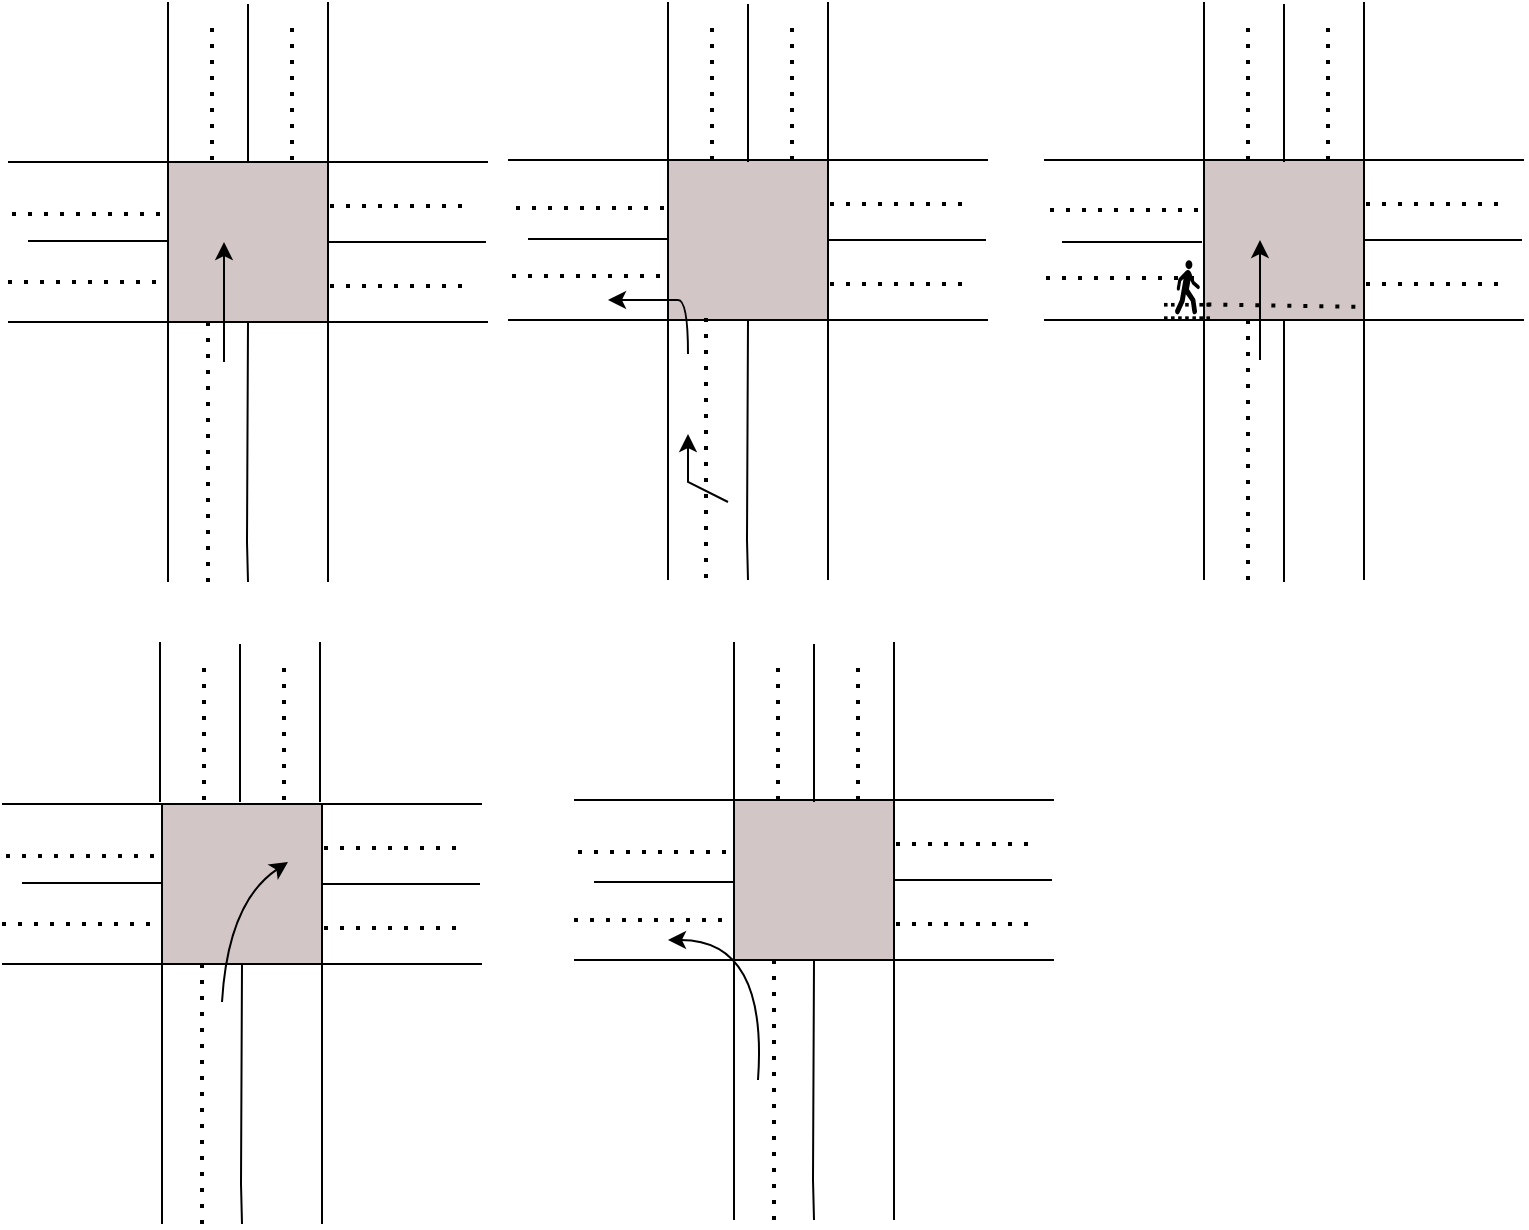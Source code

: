 <mxfile version="21.6.5" type="github">
  <diagram name="Page-1" id="eHVsndWZNQYHEwz9tB8o">
    <mxGraphModel dx="838" dy="483" grid="1" gridSize="10" guides="1" tooltips="1" connect="1" arrows="1" fold="1" page="0" pageScale="1" pageWidth="1169" pageHeight="827" math="0" shadow="0">
      <root>
        <mxCell id="0" />
        <mxCell id="1" parent="0" />
        <mxCell id="koRiwNtVhz7t4iRK5Pyj-2" value="" style="group" vertex="1" connectable="0" parent="1">
          <mxGeometry x="97" width="761" height="611" as="geometry" />
        </mxCell>
        <mxCell id="FgRab_RMm033HroBVEti-128" value="" style="group" parent="koRiwNtVhz7t4iRK5Pyj-2" vertex="1" connectable="0">
          <mxGeometry x="521" y="79" width="240" height="211" as="geometry" />
        </mxCell>
        <mxCell id="FgRab_RMm033HroBVEti-36" value="" style="endArrow=none;html=1;rounded=0;" parent="FgRab_RMm033HroBVEti-128" edge="1">
          <mxGeometry width="50" height="50" relative="1" as="geometry">
            <mxPoint y="80" as="sourcePoint" />
            <mxPoint x="80" y="80" as="targetPoint" />
          </mxGeometry>
        </mxCell>
        <mxCell id="FgRab_RMm033HroBVEti-40" value="" style="endArrow=none;html=1;rounded=0;" parent="FgRab_RMm033HroBVEti-128" edge="1">
          <mxGeometry width="50" height="50" relative="1" as="geometry">
            <mxPoint as="sourcePoint" />
            <mxPoint x="80" as="targetPoint" />
          </mxGeometry>
        </mxCell>
        <mxCell id="FgRab_RMm033HroBVEti-82" value="" style="endArrow=none;dashed=1;html=1;dashPattern=1 3;strokeWidth=2;rounded=0;entryX=0;entryY=0.75;entryDx=0;entryDy=0;" parent="FgRab_RMm033HroBVEti-128" edge="1">
          <mxGeometry width="50" height="50" relative="1" as="geometry">
            <mxPoint x="1" y="59" as="sourcePoint" />
            <mxPoint x="81" y="59" as="targetPoint" />
            <Array as="points">
              <mxPoint x="41" y="59" />
            </Array>
          </mxGeometry>
        </mxCell>
        <mxCell id="FgRab_RMm033HroBVEti-216" value="" style="group" parent="FgRab_RMm033HroBVEti-128" vertex="1" connectable="0">
          <mxGeometry x="43" width="197" height="211" as="geometry" />
        </mxCell>
        <mxCell id="FgRab_RMm033HroBVEti-31" value="" style="whiteSpace=wrap;html=1;aspect=fixed;fillColor=#d2c6c6;strokeColor=#000000;" parent="FgRab_RMm033HroBVEti-216" vertex="1">
          <mxGeometry x="37" width="80" height="80" as="geometry" />
        </mxCell>
        <mxCell id="FgRab_RMm033HroBVEti-32" value="" style="endArrow=none;html=1;rounded=0;entryX=0;entryY=1;entryDx=0;entryDy=0;" parent="FgRab_RMm033HroBVEti-216" target="FgRab_RMm033HroBVEti-31" edge="1">
          <mxGeometry width="50" height="50" relative="1" as="geometry">
            <mxPoint x="37" y="210" as="sourcePoint" />
            <mxPoint x="357" y="160" as="targetPoint" />
          </mxGeometry>
        </mxCell>
        <mxCell id="FgRab_RMm033HroBVEti-34" value="" style="endArrow=none;html=1;rounded=0;entryX=1;entryY=1;entryDx=0;entryDy=0;" parent="FgRab_RMm033HroBVEti-216" target="FgRab_RMm033HroBVEti-31" edge="1">
          <mxGeometry width="50" height="50" relative="1" as="geometry">
            <mxPoint x="117" y="210" as="sourcePoint" />
            <mxPoint x="117" y="81" as="targetPoint" />
            <Array as="points">
              <mxPoint x="117" y="191" />
            </Array>
          </mxGeometry>
        </mxCell>
        <mxCell id="FgRab_RMm033HroBVEti-35" value="" style="endArrow=none;html=1;rounded=0;entryX=0.5;entryY=1;entryDx=0;entryDy=0;" parent="FgRab_RMm033HroBVEti-216" target="FgRab_RMm033HroBVEti-31" edge="1">
          <mxGeometry width="50" height="50" relative="1" as="geometry">
            <mxPoint x="77" y="211" as="sourcePoint" />
            <mxPoint x="77" y="90" as="targetPoint" />
            <Array as="points" />
          </mxGeometry>
        </mxCell>
        <mxCell id="FgRab_RMm033HroBVEti-38" value="" style="shape=image;html=1;verticalAlign=top;verticalLabelPosition=bottom;labelBackgroundColor=#ffffff;imageAspect=0;aspect=fixed;image=https://cdn4.iconfinder.com/data/icons/transportation-190/1000/transport_automobile_auto_sedan_car_transportation_vehicle-128.png;rotation=90;" parent="FgRab_RMm033HroBVEti-216" vertex="1">
          <mxGeometry x="29" y="85" width="40" height="40" as="geometry" />
        </mxCell>
        <mxCell id="FgRab_RMm033HroBVEti-39" value="" style="endArrow=none;html=1;rounded=0;exitX=1;exitY=0;exitDx=0;exitDy=0;" parent="FgRab_RMm033HroBVEti-216" source="FgRab_RMm033HroBVEti-31" edge="1">
          <mxGeometry width="50" height="50" relative="1" as="geometry">
            <mxPoint x="157" y="10" as="sourcePoint" />
            <mxPoint x="197" as="targetPoint" />
          </mxGeometry>
        </mxCell>
        <mxCell id="FgRab_RMm033HroBVEti-41" value="" style="endArrow=none;html=1;rounded=0;exitX=1;exitY=1;exitDx=0;exitDy=0;" parent="FgRab_RMm033HroBVEti-216" source="FgRab_RMm033HroBVEti-31" edge="1">
          <mxGeometry width="50" height="50" relative="1" as="geometry">
            <mxPoint x="357" y="240" as="sourcePoint" />
            <mxPoint x="197" y="80" as="targetPoint" />
          </mxGeometry>
        </mxCell>
        <mxCell id="FgRab_RMm033HroBVEti-43" value="" style="endArrow=classic;html=1;rounded=0;entryX=0.35;entryY=0.5;entryDx=0;entryDy=0;entryPerimeter=0;" parent="FgRab_RMm033HroBVEti-216" target="FgRab_RMm033HroBVEti-31" edge="1">
          <mxGeometry width="50" height="50" relative="1" as="geometry">
            <mxPoint x="65" y="100" as="sourcePoint" />
            <mxPoint x="67.593" y="61" as="targetPoint" />
            <Array as="points">
              <mxPoint x="65" y="75" />
            </Array>
          </mxGeometry>
        </mxCell>
        <mxCell id="FgRab_RMm033HroBVEti-46" value="" style="endArrow=none;dashed=1;html=1;dashPattern=1 3;strokeWidth=2;rounded=0;exitX=0.021;exitY=0.903;exitDx=0;exitDy=0;exitPerimeter=0;entryX=0.992;entryY=0.918;entryDx=0;entryDy=0;entryPerimeter=0;" parent="FgRab_RMm033HroBVEti-216" source="FgRab_RMm033HroBVEti-31" target="FgRab_RMm033HroBVEti-31" edge="1">
          <mxGeometry width="50" height="50" relative="1" as="geometry">
            <mxPoint x="79" y="230" as="sourcePoint" />
            <mxPoint x="129" y="180" as="targetPoint" />
          </mxGeometry>
        </mxCell>
        <mxCell id="FgRab_RMm033HroBVEti-47" value="" style="shape=mxgraph.signs.safety.pedestrian_crossing;html=1;pointerEvents=1;fillColor=#000000;strokeColor=none;verticalLabelPosition=bottom;verticalAlign=top;align=center;" parent="FgRab_RMm033HroBVEti-216" vertex="1">
          <mxGeometry x="17" y="50" width="23" height="30" as="geometry" />
        </mxCell>
        <mxCell id="FgRab_RMm033HroBVEti-73" value="" style="endArrow=none;dashed=1;html=1;dashPattern=1 3;strokeWidth=2;rounded=0;entryX=0.25;entryY=1;entryDx=0;entryDy=0;exitX=1;exitY=0.75;exitDx=0;exitDy=0;" parent="FgRab_RMm033HroBVEti-216" edge="1">
          <mxGeometry width="50" height="50" relative="1" as="geometry">
            <mxPoint x="59" y="210" as="sourcePoint" />
            <mxPoint x="59" y="80" as="targetPoint" />
          </mxGeometry>
        </mxCell>
        <mxCell id="FgRab_RMm033HroBVEti-83" value="" style="endArrow=none;dashed=1;html=1;dashPattern=1 3;strokeWidth=2;rounded=0;entryX=0;entryY=0.75;entryDx=0;entryDy=0;" parent="FgRab_RMm033HroBVEti-216" edge="1">
          <mxGeometry width="50" height="50" relative="1" as="geometry">
            <mxPoint x="-40" y="25" as="sourcePoint" />
            <mxPoint x="40" y="25" as="targetPoint" />
            <Array as="points">
              <mxPoint y="25" />
            </Array>
          </mxGeometry>
        </mxCell>
        <mxCell id="FgRab_RMm033HroBVEti-160" value="" style="group;rotation=90;" parent="FgRab_RMm033HroBVEti-216" vertex="1" connectable="0">
          <mxGeometry x="117" width="80" height="80" as="geometry" />
        </mxCell>
        <mxCell id="FgRab_RMm033HroBVEti-161" value="" style="endArrow=none;html=1;rounded=0;" parent="FgRab_RMm033HroBVEti-160" edge="1">
          <mxGeometry width="50" height="50" relative="1" as="geometry">
            <mxPoint x="80" as="sourcePoint" />
            <mxPoint as="targetPoint" />
          </mxGeometry>
        </mxCell>
        <mxCell id="FgRab_RMm033HroBVEti-162" value="" style="endArrow=none;html=1;rounded=0;" parent="FgRab_RMm033HroBVEti-160" edge="1">
          <mxGeometry width="50" height="50" relative="1" as="geometry">
            <mxPoint x="79" y="40" as="sourcePoint" />
            <mxPoint y="40" as="targetPoint" />
          </mxGeometry>
        </mxCell>
        <mxCell id="FgRab_RMm033HroBVEti-163" value="" style="endArrow=none;html=1;rounded=0;" parent="FgRab_RMm033HroBVEti-160" edge="1">
          <mxGeometry width="50" height="50" relative="1" as="geometry">
            <mxPoint x="80" y="80" as="sourcePoint" />
            <mxPoint y="80" as="targetPoint" />
          </mxGeometry>
        </mxCell>
        <mxCell id="FgRab_RMm033HroBVEti-164" value="" style="endArrow=none;dashed=1;html=1;dashPattern=1 3;strokeWidth=2;rounded=0;exitX=1;exitY=0.75;exitDx=0;exitDy=0;" parent="FgRab_RMm033HroBVEti-160" edge="1">
          <mxGeometry width="50" height="50" relative="1" as="geometry">
            <mxPoint x="1" y="22" as="sourcePoint" />
            <mxPoint x="70" y="22" as="targetPoint" />
          </mxGeometry>
        </mxCell>
        <mxCell id="FgRab_RMm033HroBVEti-165" value="" style="endArrow=none;dashed=1;html=1;dashPattern=1 3;strokeWidth=2;rounded=0;exitX=1;exitY=0.75;exitDx=0;exitDy=0;" parent="FgRab_RMm033HroBVEti-160" edge="1">
          <mxGeometry width="50" height="50" relative="1" as="geometry">
            <mxPoint x="1" y="62" as="sourcePoint" />
            <mxPoint x="70" y="62" as="targetPoint" />
          </mxGeometry>
        </mxCell>
        <mxCell id="FgRab_RMm033HroBVEti-129" value="" style="group" parent="koRiwNtVhz7t4iRK5Pyj-2" vertex="1" connectable="0">
          <mxGeometry x="253" y="79" width="240" height="210" as="geometry" />
        </mxCell>
        <mxCell id="FgRab_RMm033HroBVEti-28" value="" style="group" parent="FgRab_RMm033HroBVEti-129" vertex="1" connectable="0">
          <mxGeometry width="240" height="210" as="geometry" />
        </mxCell>
        <mxCell id="FgRab_RMm033HroBVEti-1" value="" style="whiteSpace=wrap;html=1;aspect=fixed;fillColor=#d2c6c6;strokeColor=#000000;" parent="FgRab_RMm033HroBVEti-28" vertex="1">
          <mxGeometry x="80" width="80" height="80" as="geometry" />
        </mxCell>
        <mxCell id="FgRab_RMm033HroBVEti-2" value="" style="endArrow=none;html=1;rounded=0;entryX=0;entryY=1;entryDx=0;entryDy=0;" parent="FgRab_RMm033HroBVEti-28" target="FgRab_RMm033HroBVEti-1" edge="1">
          <mxGeometry width="50" height="50" relative="1" as="geometry">
            <mxPoint x="80" y="210" as="sourcePoint" />
            <mxPoint x="400" y="160" as="targetPoint" />
          </mxGeometry>
        </mxCell>
        <mxCell id="FgRab_RMm033HroBVEti-7" value="" style="endArrow=none;html=1;rounded=0;entryX=1;entryY=1;entryDx=0;entryDy=0;" parent="FgRab_RMm033HroBVEti-28" target="FgRab_RMm033HroBVEti-1" edge="1">
          <mxGeometry width="50" height="50" relative="1" as="geometry">
            <mxPoint x="160" y="210" as="sourcePoint" />
            <mxPoint x="160" y="81" as="targetPoint" />
            <Array as="points">
              <mxPoint x="160" y="191" />
            </Array>
          </mxGeometry>
        </mxCell>
        <mxCell id="FgRab_RMm033HroBVEti-8" value="" style="endArrow=none;html=1;rounded=0;entryX=0.5;entryY=1;entryDx=0;entryDy=0;exitX=1;exitY=0.25;exitDx=0;exitDy=0;" parent="FgRab_RMm033HroBVEti-28" source="FgRab_RMm033HroBVEti-18" target="FgRab_RMm033HroBVEti-1" edge="1">
          <mxGeometry width="50" height="50" relative="1" as="geometry">
            <mxPoint x="120" y="320" as="sourcePoint" />
            <mxPoint x="120" y="90" as="targetPoint" />
            <Array as="points">
              <mxPoint x="119.5" y="190" />
            </Array>
          </mxGeometry>
        </mxCell>
        <mxCell id="FgRab_RMm033HroBVEti-14" value="" style="endArrow=none;html=1;rounded=0;" parent="FgRab_RMm033HroBVEti-28" edge="1">
          <mxGeometry width="50" height="50" relative="1" as="geometry">
            <mxPoint y="80" as="sourcePoint" />
            <mxPoint x="80" y="80" as="targetPoint" />
          </mxGeometry>
        </mxCell>
        <mxCell id="FgRab_RMm033HroBVEti-15" value="" style="shape=image;html=1;verticalAlign=top;verticalLabelPosition=bottom;labelBackgroundColor=#ffffff;imageAspect=0;aspect=fixed;image=https://cdn4.iconfinder.com/data/icons/transportation-190/1000/transport_automobile_auto_sedan_car_transportation_vehicle-128.png;rotation=90;" parent="FgRab_RMm033HroBVEti-28" vertex="1">
          <mxGeometry x="70" y="97" width="40" height="40" as="geometry" />
        </mxCell>
        <mxCell id="FgRab_RMm033HroBVEti-18" value="" style="shape=image;html=1;verticalAlign=top;verticalLabelPosition=bottom;labelBackgroundColor=#ffffff;imageAspect=0;aspect=fixed;image=https://cdn4.iconfinder.com/data/icons/transportation-190/1000/transport_automobile_auto_sedan_car_transportation_vehicle-128.png;rotation=90;" parent="FgRab_RMm033HroBVEti-28" vertex="1">
          <mxGeometry x="90" y="170" width="40" height="40" as="geometry" />
        </mxCell>
        <mxCell id="FgRab_RMm033HroBVEti-20" value="" style="endArrow=none;html=1;rounded=0;exitX=1;exitY=0;exitDx=0;exitDy=0;" parent="FgRab_RMm033HroBVEti-28" source="FgRab_RMm033HroBVEti-1" edge="1">
          <mxGeometry width="50" height="50" relative="1" as="geometry">
            <mxPoint x="200" y="10" as="sourcePoint" />
            <mxPoint x="240" as="targetPoint" />
          </mxGeometry>
        </mxCell>
        <mxCell id="FgRab_RMm033HroBVEti-21" value="" style="endArrow=none;html=1;rounded=0;" parent="FgRab_RMm033HroBVEti-28" edge="1">
          <mxGeometry width="50" height="50" relative="1" as="geometry">
            <mxPoint as="sourcePoint" />
            <mxPoint x="80" as="targetPoint" />
          </mxGeometry>
        </mxCell>
        <mxCell id="FgRab_RMm033HroBVEti-22" value="" style="endArrow=none;html=1;rounded=0;exitX=1;exitY=1;exitDx=0;exitDy=0;" parent="FgRab_RMm033HroBVEti-28" source="FgRab_RMm033HroBVEti-1" edge="1">
          <mxGeometry width="50" height="50" relative="1" as="geometry">
            <mxPoint x="400" y="240" as="sourcePoint" />
            <mxPoint x="240" y="80" as="targetPoint" />
          </mxGeometry>
        </mxCell>
        <mxCell id="FgRab_RMm033HroBVEti-23" value="" style="curved=1;endArrow=classic;html=1;rounded=0;exitX=0;exitY=0.5;exitDx=0;exitDy=0;" parent="FgRab_RMm033HroBVEti-28" source="FgRab_RMm033HroBVEti-15" edge="1">
          <mxGeometry width="50" height="50" relative="1" as="geometry">
            <mxPoint x="90" y="94" as="sourcePoint" />
            <mxPoint x="50" y="70" as="targetPoint" />
            <Array as="points">
              <mxPoint x="90" y="70" />
              <mxPoint x="80" y="70" />
              <mxPoint x="70" y="70" />
            </Array>
          </mxGeometry>
        </mxCell>
        <mxCell id="FgRab_RMm033HroBVEti-48" value="" style="shape=image;html=1;verticalAlign=top;verticalLabelPosition=bottom;labelBackgroundColor=#ffffff;imageAspect=0;aspect=fixed;image=https://cdn2.iconfinder.com/data/icons/wanpix-construction-worker-1/64/Artboard_21-128.png" parent="FgRab_RMm033HroBVEti-28" vertex="1">
          <mxGeometry x="101" y="134" width="20" height="20" as="geometry" />
        </mxCell>
        <mxCell id="FgRab_RMm033HroBVEti-72" value="" style="endArrow=none;dashed=1;html=1;dashPattern=1 3;strokeWidth=2;rounded=0;entryX=0.25;entryY=1;entryDx=0;entryDy=0;exitX=1;exitY=0.75;exitDx=0;exitDy=0;" parent="FgRab_RMm033HroBVEti-28" edge="1">
          <mxGeometry width="50" height="50" relative="1" as="geometry">
            <mxPoint x="99" y="209" as="sourcePoint" />
            <mxPoint x="99" y="79" as="targetPoint" />
          </mxGeometry>
        </mxCell>
        <mxCell id="FgRab_RMm033HroBVEti-178" value="" style="group;rotation=90;" parent="FgRab_RMm033HroBVEti-28" vertex="1" connectable="0">
          <mxGeometry x="160" width="80" height="80" as="geometry" />
        </mxCell>
        <mxCell id="FgRab_RMm033HroBVEti-179" value="" style="endArrow=none;html=1;rounded=0;" parent="FgRab_RMm033HroBVEti-178" edge="1">
          <mxGeometry width="50" height="50" relative="1" as="geometry">
            <mxPoint x="80" as="sourcePoint" />
            <mxPoint as="targetPoint" />
          </mxGeometry>
        </mxCell>
        <mxCell id="FgRab_RMm033HroBVEti-180" value="" style="endArrow=none;html=1;rounded=0;" parent="FgRab_RMm033HroBVEti-178" edge="1">
          <mxGeometry width="50" height="50" relative="1" as="geometry">
            <mxPoint x="79" y="40" as="sourcePoint" />
            <mxPoint y="40" as="targetPoint" />
          </mxGeometry>
        </mxCell>
        <mxCell id="FgRab_RMm033HroBVEti-181" value="" style="endArrow=none;html=1;rounded=0;" parent="FgRab_RMm033HroBVEti-178" edge="1">
          <mxGeometry width="50" height="50" relative="1" as="geometry">
            <mxPoint x="80" y="80" as="sourcePoint" />
            <mxPoint y="80" as="targetPoint" />
          </mxGeometry>
        </mxCell>
        <mxCell id="FgRab_RMm033HroBVEti-182" value="" style="endArrow=none;dashed=1;html=1;dashPattern=1 3;strokeWidth=2;rounded=0;exitX=1;exitY=0.75;exitDx=0;exitDy=0;" parent="FgRab_RMm033HroBVEti-178" edge="1">
          <mxGeometry width="50" height="50" relative="1" as="geometry">
            <mxPoint x="1" y="22" as="sourcePoint" />
            <mxPoint x="70" y="22" as="targetPoint" />
          </mxGeometry>
        </mxCell>
        <mxCell id="FgRab_RMm033HroBVEti-183" value="" style="endArrow=none;dashed=1;html=1;dashPattern=1 3;strokeWidth=2;rounded=0;exitX=1;exitY=0.75;exitDx=0;exitDy=0;" parent="FgRab_RMm033HroBVEti-178" edge="1">
          <mxGeometry width="50" height="50" relative="1" as="geometry">
            <mxPoint x="1" y="62" as="sourcePoint" />
            <mxPoint x="70" y="62" as="targetPoint" />
          </mxGeometry>
        </mxCell>
        <mxCell id="koRiwNtVhz7t4iRK5Pyj-4" value="" style="endArrow=none;html=1;rounded=0;" edge="1" parent="FgRab_RMm033HroBVEti-28">
          <mxGeometry width="50" height="50" relative="1" as="geometry">
            <mxPoint x="10" y="39.52" as="sourcePoint" />
            <mxPoint x="80" y="39.52" as="targetPoint" />
          </mxGeometry>
        </mxCell>
        <mxCell id="FgRab_RMm033HroBVEti-67" value="" style="endArrow=classic;html=1;rounded=0;entryX=1;entryY=0.5;entryDx=0;entryDy=0;" parent="FgRab_RMm033HroBVEti-129" target="FgRab_RMm033HroBVEti-15" edge="1">
          <mxGeometry width="50" height="50" relative="1" as="geometry">
            <mxPoint x="110" y="171" as="sourcePoint" />
            <mxPoint x="290" y="51" as="targetPoint" />
            <Array as="points">
              <mxPoint x="90" y="161" />
            </Array>
          </mxGeometry>
        </mxCell>
        <mxCell id="FgRab_RMm033HroBVEti-78" value="" style="endArrow=none;dashed=1;html=1;dashPattern=1 3;strokeWidth=2;rounded=0;entryX=0;entryY=0.75;entryDx=0;entryDy=0;" parent="FgRab_RMm033HroBVEti-129" edge="1">
          <mxGeometry width="50" height="50" relative="1" as="geometry">
            <mxPoint x="2" y="58" as="sourcePoint" />
            <mxPoint x="82" y="58" as="targetPoint" />
            <Array as="points">
              <mxPoint x="42" y="58" />
            </Array>
          </mxGeometry>
        </mxCell>
        <mxCell id="FgRab_RMm033HroBVEti-79" value="" style="endArrow=none;dashed=1;html=1;dashPattern=1 3;strokeWidth=2;rounded=0;entryX=0;entryY=0.75;entryDx=0;entryDy=0;" parent="FgRab_RMm033HroBVEti-129" edge="1">
          <mxGeometry width="50" height="50" relative="1" as="geometry">
            <mxPoint x="4" y="24" as="sourcePoint" />
            <mxPoint x="84" y="24" as="targetPoint" />
            <Array as="points">
              <mxPoint x="44" y="24" />
            </Array>
          </mxGeometry>
        </mxCell>
        <mxCell id="FgRab_RMm033HroBVEti-130" value="" style="group" parent="koRiwNtVhz7t4iRK5Pyj-2" vertex="1" connectable="0">
          <mxGeometry x="3" y="80" width="240" height="210" as="geometry" />
        </mxCell>
        <mxCell id="FgRab_RMm033HroBVEti-53" value="" style="whiteSpace=wrap;html=1;aspect=fixed;strokeColor=#000000;fillColor=#d2c6c6;" parent="FgRab_RMm033HroBVEti-130" vertex="1">
          <mxGeometry x="80" width="80" height="80" as="geometry" />
        </mxCell>
        <mxCell id="FgRab_RMm033HroBVEti-54" value="" style="endArrow=none;html=1;rounded=0;entryX=0;entryY=1;entryDx=0;entryDy=0;" parent="FgRab_RMm033HroBVEti-130" target="FgRab_RMm033HroBVEti-53" edge="1">
          <mxGeometry width="50" height="50" relative="1" as="geometry">
            <mxPoint x="80" y="210" as="sourcePoint" />
            <mxPoint x="400" y="160" as="targetPoint" />
          </mxGeometry>
        </mxCell>
        <mxCell id="FgRab_RMm033HroBVEti-56" value="" style="endArrow=none;html=1;rounded=0;entryX=1;entryY=1;entryDx=0;entryDy=0;" parent="FgRab_RMm033HroBVEti-130" target="FgRab_RMm033HroBVEti-53" edge="1">
          <mxGeometry width="50" height="50" relative="1" as="geometry">
            <mxPoint x="160" y="210" as="sourcePoint" />
            <mxPoint x="160" y="81" as="targetPoint" />
            <Array as="points">
              <mxPoint x="160" y="191" />
            </Array>
          </mxGeometry>
        </mxCell>
        <mxCell id="FgRab_RMm033HroBVEti-57" value="" style="endArrow=none;html=1;rounded=0;entryX=0.5;entryY=1;entryDx=0;entryDy=0;exitX=1;exitY=0.25;exitDx=0;exitDy=0;" parent="FgRab_RMm033HroBVEti-130" source="FgRab_RMm033HroBVEti-60" target="FgRab_RMm033HroBVEti-53" edge="1">
          <mxGeometry width="50" height="50" relative="1" as="geometry">
            <mxPoint x="120" y="320" as="sourcePoint" />
            <mxPoint x="120" y="90" as="targetPoint" />
            <Array as="points">
              <mxPoint x="119.5" y="190" />
            </Array>
          </mxGeometry>
        </mxCell>
        <mxCell id="FgRab_RMm033HroBVEti-58" value="" style="endArrow=none;html=1;rounded=0;" parent="FgRab_RMm033HroBVEti-130" edge="1">
          <mxGeometry width="50" height="50" relative="1" as="geometry">
            <mxPoint y="80" as="sourcePoint" />
            <mxPoint x="80" y="80" as="targetPoint" />
          </mxGeometry>
        </mxCell>
        <mxCell id="FgRab_RMm033HroBVEti-60" value="" style="shape=image;html=1;verticalAlign=top;verticalLabelPosition=bottom;labelBackgroundColor=#ffffff;imageAspect=0;aspect=fixed;image=https://cdn4.iconfinder.com/data/icons/transportation-190/1000/transport_automobile_auto_sedan_car_transportation_vehicle-128.png;rotation=90;" parent="FgRab_RMm033HroBVEti-130" vertex="1">
          <mxGeometry x="90" y="170" width="40" height="40" as="geometry" />
        </mxCell>
        <mxCell id="FgRab_RMm033HroBVEti-61" value="" style="endArrow=none;html=1;rounded=0;exitX=1;exitY=0;exitDx=0;exitDy=0;" parent="FgRab_RMm033HroBVEti-130" source="FgRab_RMm033HroBVEti-53" edge="1">
          <mxGeometry width="50" height="50" relative="1" as="geometry">
            <mxPoint x="200" y="10" as="sourcePoint" />
            <mxPoint x="240" as="targetPoint" />
          </mxGeometry>
        </mxCell>
        <mxCell id="FgRab_RMm033HroBVEti-62" value="" style="endArrow=none;html=1;rounded=0;" parent="FgRab_RMm033HroBVEti-130" edge="1">
          <mxGeometry width="50" height="50" relative="1" as="geometry">
            <mxPoint as="sourcePoint" />
            <mxPoint x="80" as="targetPoint" />
          </mxGeometry>
        </mxCell>
        <mxCell id="FgRab_RMm033HroBVEti-63" value="" style="endArrow=none;html=1;rounded=0;exitX=1;exitY=1;exitDx=0;exitDy=0;" parent="FgRab_RMm033HroBVEti-130" source="FgRab_RMm033HroBVEti-53" edge="1">
          <mxGeometry width="50" height="50" relative="1" as="geometry">
            <mxPoint x="400" y="240" as="sourcePoint" />
            <mxPoint x="240" y="80" as="targetPoint" />
          </mxGeometry>
        </mxCell>
        <mxCell id="FgRab_RMm033HroBVEti-65" value="" style="endArrow=classic;html=1;rounded=0;entryX=0.35;entryY=0.5;entryDx=0;entryDy=0;entryPerimeter=0;" parent="FgRab_RMm033HroBVEti-130" target="FgRab_RMm033HroBVEti-53" edge="1">
          <mxGeometry width="50" height="50" relative="1" as="geometry">
            <mxPoint x="108" y="100" as="sourcePoint" />
            <mxPoint x="110.593" y="61" as="targetPoint" />
            <Array as="points">
              <mxPoint x="108" y="75" />
            </Array>
          </mxGeometry>
        </mxCell>
        <mxCell id="FgRab_RMm033HroBVEti-71" value="" style="endArrow=none;dashed=1;html=1;dashPattern=1 3;strokeWidth=2;rounded=0;entryX=0.25;entryY=1;entryDx=0;entryDy=0;exitX=1;exitY=0.75;exitDx=0;exitDy=0;" parent="FgRab_RMm033HroBVEti-130" source="FgRab_RMm033HroBVEti-60" target="FgRab_RMm033HroBVEti-53" edge="1">
          <mxGeometry width="50" height="50" relative="1" as="geometry">
            <mxPoint x="490" y="100" as="sourcePoint" />
            <mxPoint x="540" y="50" as="targetPoint" />
          </mxGeometry>
        </mxCell>
        <mxCell id="FgRab_RMm033HroBVEti-74" value="" style="endArrow=none;dashed=1;html=1;dashPattern=1 3;strokeWidth=2;rounded=0;entryX=0;entryY=0.75;entryDx=0;entryDy=0;" parent="FgRab_RMm033HroBVEti-130" target="FgRab_RMm033HroBVEti-53" edge="1">
          <mxGeometry width="50" height="50" relative="1" as="geometry">
            <mxPoint y="60" as="sourcePoint" />
            <mxPoint x="110" y="90" as="targetPoint" />
            <Array as="points">
              <mxPoint x="40" y="60" />
            </Array>
          </mxGeometry>
        </mxCell>
        <mxCell id="FgRab_RMm033HroBVEti-75" value="" style="endArrow=none;dashed=1;html=1;dashPattern=1 3;strokeWidth=2;rounded=0;entryX=0;entryY=0.75;entryDx=0;entryDy=0;" parent="FgRab_RMm033HroBVEti-130" edge="1">
          <mxGeometry width="50" height="50" relative="1" as="geometry">
            <mxPoint x="2" y="26" as="sourcePoint" />
            <mxPoint x="82" y="26" as="targetPoint" />
            <Array as="points">
              <mxPoint x="42" y="26" />
            </Array>
          </mxGeometry>
        </mxCell>
        <mxCell id="FgRab_RMm033HroBVEti-218" value="" style="group;rotation=90;" parent="FgRab_RMm033HroBVEti-130" vertex="1" connectable="0">
          <mxGeometry x="160" width="80" height="80" as="geometry" />
        </mxCell>
        <mxCell id="FgRab_RMm033HroBVEti-219" value="" style="endArrow=none;html=1;rounded=0;" parent="FgRab_RMm033HroBVEti-218" edge="1">
          <mxGeometry width="50" height="50" relative="1" as="geometry">
            <mxPoint x="80" as="sourcePoint" />
            <mxPoint as="targetPoint" />
          </mxGeometry>
        </mxCell>
        <mxCell id="FgRab_RMm033HroBVEti-220" value="" style="endArrow=none;html=1;rounded=0;" parent="FgRab_RMm033HroBVEti-218" edge="1">
          <mxGeometry width="50" height="50" relative="1" as="geometry">
            <mxPoint x="79" y="40" as="sourcePoint" />
            <mxPoint y="40" as="targetPoint" />
          </mxGeometry>
        </mxCell>
        <mxCell id="FgRab_RMm033HroBVEti-221" value="" style="endArrow=none;html=1;rounded=0;" parent="FgRab_RMm033HroBVEti-218" edge="1">
          <mxGeometry width="50" height="50" relative="1" as="geometry">
            <mxPoint x="80" y="80" as="sourcePoint" />
            <mxPoint y="80" as="targetPoint" />
          </mxGeometry>
        </mxCell>
        <mxCell id="FgRab_RMm033HroBVEti-222" value="" style="endArrow=none;dashed=1;html=1;dashPattern=1 3;strokeWidth=2;rounded=0;exitX=1;exitY=0.75;exitDx=0;exitDy=0;" parent="FgRab_RMm033HroBVEti-218" edge="1">
          <mxGeometry width="50" height="50" relative="1" as="geometry">
            <mxPoint x="1" y="22" as="sourcePoint" />
            <mxPoint x="70" y="22" as="targetPoint" />
          </mxGeometry>
        </mxCell>
        <mxCell id="FgRab_RMm033HroBVEti-223" value="" style="endArrow=none;dashed=1;html=1;dashPattern=1 3;strokeWidth=2;rounded=0;exitX=1;exitY=0.75;exitDx=0;exitDy=0;" parent="FgRab_RMm033HroBVEti-218" edge="1">
          <mxGeometry width="50" height="50" relative="1" as="geometry">
            <mxPoint x="1" y="62" as="sourcePoint" />
            <mxPoint x="70" y="62" as="targetPoint" />
          </mxGeometry>
        </mxCell>
        <mxCell id="koRiwNtVhz7t4iRK5Pyj-3" value="" style="endArrow=none;html=1;rounded=0;" edge="1" parent="FgRab_RMm033HroBVEti-130">
          <mxGeometry width="50" height="50" relative="1" as="geometry">
            <mxPoint x="10" y="39.52" as="sourcePoint" />
            <mxPoint x="80" y="39.52" as="targetPoint" />
          </mxGeometry>
        </mxCell>
        <mxCell id="FgRab_RMm033HroBVEti-133" value="" style="endArrow=none;html=1;rounded=0;" parent="koRiwNtVhz7t4iRK5Pyj-2" edge="1">
          <mxGeometry width="50" height="50" relative="1" as="geometry">
            <mxPoint x="530" y="120" as="sourcePoint" />
            <mxPoint x="600" y="120" as="targetPoint" />
          </mxGeometry>
        </mxCell>
        <mxCell id="FgRab_RMm033HroBVEti-147" value="" style="group" parent="koRiwNtVhz7t4iRK5Pyj-2" vertex="1" connectable="0">
          <mxGeometry x="601" width="80" height="80" as="geometry" />
        </mxCell>
        <mxCell id="FgRab_RMm033HroBVEti-134" value="" style="endArrow=none;html=1;rounded=0;" parent="FgRab_RMm033HroBVEti-147" edge="1">
          <mxGeometry width="50" height="50" relative="1" as="geometry">
            <mxPoint as="sourcePoint" />
            <mxPoint y="80" as="targetPoint" />
          </mxGeometry>
        </mxCell>
        <mxCell id="FgRab_RMm033HroBVEti-135" value="" style="endArrow=none;html=1;rounded=0;" parent="FgRab_RMm033HroBVEti-147" edge="1">
          <mxGeometry width="50" height="50" relative="1" as="geometry">
            <mxPoint x="40" y="1" as="sourcePoint" />
            <mxPoint x="40" y="80" as="targetPoint" />
          </mxGeometry>
        </mxCell>
        <mxCell id="FgRab_RMm033HroBVEti-136" value="" style="endArrow=none;html=1;rounded=0;" parent="FgRab_RMm033HroBVEti-147" edge="1">
          <mxGeometry width="50" height="50" relative="1" as="geometry">
            <mxPoint x="80" as="sourcePoint" />
            <mxPoint x="80" y="80" as="targetPoint" />
          </mxGeometry>
        </mxCell>
        <mxCell id="FgRab_RMm033HroBVEti-139" value="" style="endArrow=none;dashed=1;html=1;dashPattern=1 3;strokeWidth=2;rounded=0;exitX=1;exitY=0.75;exitDx=0;exitDy=0;" parent="FgRab_RMm033HroBVEti-147" edge="1">
          <mxGeometry width="50" height="50" relative="1" as="geometry">
            <mxPoint x="22" y="79" as="sourcePoint" />
            <mxPoint x="22" y="10" as="targetPoint" />
          </mxGeometry>
        </mxCell>
        <mxCell id="FgRab_RMm033HroBVEti-141" value="" style="endArrow=none;dashed=1;html=1;dashPattern=1 3;strokeWidth=2;rounded=0;exitX=1;exitY=0.75;exitDx=0;exitDy=0;" parent="FgRab_RMm033HroBVEti-147" edge="1">
          <mxGeometry width="50" height="50" relative="1" as="geometry">
            <mxPoint x="62" y="79" as="sourcePoint" />
            <mxPoint x="62" y="10" as="targetPoint" />
          </mxGeometry>
        </mxCell>
        <mxCell id="FgRab_RMm033HroBVEti-148" value="" style="group" parent="koRiwNtVhz7t4iRK5Pyj-2" vertex="1" connectable="0">
          <mxGeometry x="333" width="80" height="80" as="geometry" />
        </mxCell>
        <mxCell id="FgRab_RMm033HroBVEti-149" value="" style="endArrow=none;html=1;rounded=0;" parent="FgRab_RMm033HroBVEti-148" edge="1">
          <mxGeometry width="50" height="50" relative="1" as="geometry">
            <mxPoint as="sourcePoint" />
            <mxPoint y="80" as="targetPoint" />
          </mxGeometry>
        </mxCell>
        <mxCell id="FgRab_RMm033HroBVEti-150" value="" style="endArrow=none;html=1;rounded=0;" parent="FgRab_RMm033HroBVEti-148" edge="1">
          <mxGeometry width="50" height="50" relative="1" as="geometry">
            <mxPoint x="40" y="1" as="sourcePoint" />
            <mxPoint x="40" y="80" as="targetPoint" />
          </mxGeometry>
        </mxCell>
        <mxCell id="FgRab_RMm033HroBVEti-151" value="" style="endArrow=none;html=1;rounded=0;" parent="FgRab_RMm033HroBVEti-148" edge="1">
          <mxGeometry width="50" height="50" relative="1" as="geometry">
            <mxPoint x="80" as="sourcePoint" />
            <mxPoint x="80" y="80" as="targetPoint" />
          </mxGeometry>
        </mxCell>
        <mxCell id="FgRab_RMm033HroBVEti-152" value="" style="endArrow=none;dashed=1;html=1;dashPattern=1 3;strokeWidth=2;rounded=0;exitX=1;exitY=0.75;exitDx=0;exitDy=0;" parent="FgRab_RMm033HroBVEti-148" edge="1">
          <mxGeometry width="50" height="50" relative="1" as="geometry">
            <mxPoint x="22" y="79" as="sourcePoint" />
            <mxPoint x="22" y="10" as="targetPoint" />
          </mxGeometry>
        </mxCell>
        <mxCell id="FgRab_RMm033HroBVEti-153" value="" style="endArrow=none;dashed=1;html=1;dashPattern=1 3;strokeWidth=2;rounded=0;exitX=1;exitY=0.75;exitDx=0;exitDy=0;" parent="FgRab_RMm033HroBVEti-148" edge="1">
          <mxGeometry width="50" height="50" relative="1" as="geometry">
            <mxPoint x="62" y="79" as="sourcePoint" />
            <mxPoint x="62" y="10" as="targetPoint" />
          </mxGeometry>
        </mxCell>
        <mxCell id="FgRab_RMm033HroBVEti-154" value="" style="group" parent="koRiwNtVhz7t4iRK5Pyj-2" vertex="1" connectable="0">
          <mxGeometry x="83" width="80" height="80" as="geometry" />
        </mxCell>
        <mxCell id="FgRab_RMm033HroBVEti-155" value="" style="endArrow=none;html=1;rounded=0;" parent="FgRab_RMm033HroBVEti-154" edge="1">
          <mxGeometry width="50" height="50" relative="1" as="geometry">
            <mxPoint as="sourcePoint" />
            <mxPoint y="80" as="targetPoint" />
          </mxGeometry>
        </mxCell>
        <mxCell id="FgRab_RMm033HroBVEti-156" value="" style="endArrow=none;html=1;rounded=0;" parent="FgRab_RMm033HroBVEti-154" edge="1">
          <mxGeometry width="50" height="50" relative="1" as="geometry">
            <mxPoint x="40" y="1" as="sourcePoint" />
            <mxPoint x="40" y="80" as="targetPoint" />
          </mxGeometry>
        </mxCell>
        <mxCell id="FgRab_RMm033HroBVEti-157" value="" style="endArrow=none;html=1;rounded=0;" parent="FgRab_RMm033HroBVEti-154" edge="1">
          <mxGeometry width="50" height="50" relative="1" as="geometry">
            <mxPoint x="80" as="sourcePoint" />
            <mxPoint x="80" y="80" as="targetPoint" />
          </mxGeometry>
        </mxCell>
        <mxCell id="FgRab_RMm033HroBVEti-158" value="" style="endArrow=none;dashed=1;html=1;dashPattern=1 3;strokeWidth=2;rounded=0;exitX=1;exitY=0.75;exitDx=0;exitDy=0;" parent="FgRab_RMm033HroBVEti-154" edge="1">
          <mxGeometry width="50" height="50" relative="1" as="geometry">
            <mxPoint x="22" y="79" as="sourcePoint" />
            <mxPoint x="22" y="10" as="targetPoint" />
          </mxGeometry>
        </mxCell>
        <mxCell id="FgRab_RMm033HroBVEti-159" value="" style="endArrow=none;dashed=1;html=1;dashPattern=1 3;strokeWidth=2;rounded=0;exitX=1;exitY=0.75;exitDx=0;exitDy=0;" parent="FgRab_RMm033HroBVEti-154" edge="1">
          <mxGeometry width="50" height="50" relative="1" as="geometry">
            <mxPoint x="62" y="79" as="sourcePoint" />
            <mxPoint x="62" y="10" as="targetPoint" />
          </mxGeometry>
        </mxCell>
        <mxCell id="FgRab_RMm033HroBVEti-214" value="" style="group" parent="koRiwNtVhz7t4iRK5Pyj-2" vertex="1" connectable="0">
          <mxGeometry y="320" width="240" height="291" as="geometry" />
        </mxCell>
        <mxCell id="FgRab_RMm033HroBVEti-131" value="" style="group" parent="FgRab_RMm033HroBVEti-214" vertex="1" connectable="0">
          <mxGeometry y="60" width="240" height="231" as="geometry" />
        </mxCell>
        <mxCell id="FgRab_RMm033HroBVEti-85" value="" style="whiteSpace=wrap;html=1;aspect=fixed;strokeColor=#000000;fillColor=#d2c6c6;" parent="FgRab_RMm033HroBVEti-131" vertex="1">
          <mxGeometry x="80" y="21" width="80" height="80" as="geometry" />
        </mxCell>
        <mxCell id="FgRab_RMm033HroBVEti-86" value="" style="endArrow=none;html=1;rounded=0;entryX=0;entryY=1;entryDx=0;entryDy=0;" parent="FgRab_RMm033HroBVEti-131" target="FgRab_RMm033HroBVEti-85" edge="1">
          <mxGeometry width="50" height="50" relative="1" as="geometry">
            <mxPoint x="80" y="231" as="sourcePoint" />
            <mxPoint x="400" y="181" as="targetPoint" />
          </mxGeometry>
        </mxCell>
        <mxCell id="FgRab_RMm033HroBVEti-87" value="" style="endArrow=none;html=1;rounded=0;entryX=1;entryY=1;entryDx=0;entryDy=0;" parent="FgRab_RMm033HroBVEti-131" target="FgRab_RMm033HroBVEti-85" edge="1">
          <mxGeometry width="50" height="50" relative="1" as="geometry">
            <mxPoint x="160" y="231" as="sourcePoint" />
            <mxPoint x="160" y="102" as="targetPoint" />
            <Array as="points">
              <mxPoint x="160" y="212" />
            </Array>
          </mxGeometry>
        </mxCell>
        <mxCell id="FgRab_RMm033HroBVEti-88" value="" style="endArrow=none;html=1;rounded=0;entryX=0.5;entryY=1;entryDx=0;entryDy=0;exitX=1;exitY=0.25;exitDx=0;exitDy=0;" parent="FgRab_RMm033HroBVEti-131" source="FgRab_RMm033HroBVEti-90" target="FgRab_RMm033HroBVEti-85" edge="1">
          <mxGeometry width="50" height="50" relative="1" as="geometry">
            <mxPoint x="120" y="341" as="sourcePoint" />
            <mxPoint x="120" y="111" as="targetPoint" />
            <Array as="points">
              <mxPoint x="119.5" y="211" />
            </Array>
          </mxGeometry>
        </mxCell>
        <mxCell id="FgRab_RMm033HroBVEti-89" value="" style="endArrow=none;html=1;rounded=0;" parent="FgRab_RMm033HroBVEti-131" edge="1">
          <mxGeometry width="50" height="50" relative="1" as="geometry">
            <mxPoint y="101" as="sourcePoint" />
            <mxPoint x="80" y="101" as="targetPoint" />
          </mxGeometry>
        </mxCell>
        <mxCell id="FgRab_RMm033HroBVEti-90" value="" style="shape=image;html=1;verticalAlign=top;verticalLabelPosition=bottom;labelBackgroundColor=#ffffff;imageAspect=0;aspect=fixed;image=https://cdn4.iconfinder.com/data/icons/transportation-190/1000/transport_automobile_auto_sedan_car_transportation_vehicle-128.png;rotation=90;" parent="FgRab_RMm033HroBVEti-131" vertex="1">
          <mxGeometry x="90" y="191" width="40" height="40" as="geometry" />
        </mxCell>
        <mxCell id="FgRab_RMm033HroBVEti-91" value="" style="endArrow=none;html=1;rounded=0;exitX=1;exitY=0;exitDx=0;exitDy=0;" parent="FgRab_RMm033HroBVEti-131" source="FgRab_RMm033HroBVEti-85" edge="1">
          <mxGeometry width="50" height="50" relative="1" as="geometry">
            <mxPoint x="200" y="31" as="sourcePoint" />
            <mxPoint x="240" y="21" as="targetPoint" />
          </mxGeometry>
        </mxCell>
        <mxCell id="FgRab_RMm033HroBVEti-92" value="" style="endArrow=none;html=1;rounded=0;" parent="FgRab_RMm033HroBVEti-131" edge="1">
          <mxGeometry width="50" height="50" relative="1" as="geometry">
            <mxPoint y="21" as="sourcePoint" />
            <mxPoint x="80" y="21" as="targetPoint" />
          </mxGeometry>
        </mxCell>
        <mxCell id="FgRab_RMm033HroBVEti-93" value="" style="endArrow=none;html=1;rounded=0;exitX=1;exitY=1;exitDx=0;exitDy=0;" parent="FgRab_RMm033HroBVEti-131" source="FgRab_RMm033HroBVEti-85" edge="1">
          <mxGeometry width="50" height="50" relative="1" as="geometry">
            <mxPoint x="400" y="261" as="sourcePoint" />
            <mxPoint x="240" y="101" as="targetPoint" />
          </mxGeometry>
        </mxCell>
        <mxCell id="FgRab_RMm033HroBVEti-95" value="" style="endArrow=none;dashed=1;html=1;dashPattern=1 3;strokeWidth=2;rounded=0;entryX=0.25;entryY=1;entryDx=0;entryDy=0;exitX=1;exitY=0.75;exitDx=0;exitDy=0;" parent="FgRab_RMm033HroBVEti-131" source="FgRab_RMm033HroBVEti-90" target="FgRab_RMm033HroBVEti-85" edge="1">
          <mxGeometry width="50" height="50" relative="1" as="geometry">
            <mxPoint x="490" y="121" as="sourcePoint" />
            <mxPoint x="540" y="71" as="targetPoint" />
          </mxGeometry>
        </mxCell>
        <mxCell id="FgRab_RMm033HroBVEti-96" value="" style="endArrow=none;dashed=1;html=1;dashPattern=1 3;strokeWidth=2;rounded=0;entryX=0;entryY=0.75;entryDx=0;entryDy=0;" parent="FgRab_RMm033HroBVEti-131" target="FgRab_RMm033HroBVEti-85" edge="1">
          <mxGeometry width="50" height="50" relative="1" as="geometry">
            <mxPoint y="81" as="sourcePoint" />
            <mxPoint x="110" y="111" as="targetPoint" />
            <Array as="points">
              <mxPoint x="40" y="81" />
            </Array>
          </mxGeometry>
        </mxCell>
        <mxCell id="FgRab_RMm033HroBVEti-97" value="" style="endArrow=none;dashed=1;html=1;dashPattern=1 3;strokeWidth=2;rounded=0;entryX=0;entryY=0.75;entryDx=0;entryDy=0;" parent="FgRab_RMm033HroBVEti-131" edge="1">
          <mxGeometry width="50" height="50" relative="1" as="geometry">
            <mxPoint x="2" y="47" as="sourcePoint" />
            <mxPoint x="82" y="47" as="targetPoint" />
            <Array as="points">
              <mxPoint x="42" y="47" />
            </Array>
          </mxGeometry>
        </mxCell>
        <mxCell id="FgRab_RMm033HroBVEti-98" value="" style="shape=image;html=1;verticalAlign=top;verticalLabelPosition=bottom;labelBackgroundColor=#ffffff;imageAspect=0;aspect=fixed;image=https://cdn2.iconfinder.com/data/icons/crystalproject/128x128/apps/daemons.png" parent="FgRab_RMm033HroBVEti-131" vertex="1">
          <mxGeometry x="106" y="74" width="28" height="28" as="geometry" />
        </mxCell>
        <mxCell id="FgRab_RMm033HroBVEti-106" value="" style="curved=1;endArrow=classic;html=1;rounded=0;" parent="FgRab_RMm033HroBVEti-131" edge="1">
          <mxGeometry width="50" height="50" relative="1" as="geometry">
            <mxPoint x="110" y="120" as="sourcePoint" />
            <mxPoint x="143" y="50" as="targetPoint" />
            <Array as="points">
              <mxPoint x="113" y="70" />
              <mxPoint x="143" y="50" />
            </Array>
          </mxGeometry>
        </mxCell>
        <mxCell id="FgRab_RMm033HroBVEti-206" value="" style="group;rotation=90;" parent="FgRab_RMm033HroBVEti-131" vertex="1" connectable="0">
          <mxGeometry x="160" y="21" width="80" height="80" as="geometry" />
        </mxCell>
        <mxCell id="FgRab_RMm033HroBVEti-207" value="" style="endArrow=none;html=1;rounded=0;" parent="FgRab_RMm033HroBVEti-206" edge="1">
          <mxGeometry width="50" height="50" relative="1" as="geometry">
            <mxPoint x="80" as="sourcePoint" />
            <mxPoint as="targetPoint" />
          </mxGeometry>
        </mxCell>
        <mxCell id="FgRab_RMm033HroBVEti-208" value="" style="endArrow=none;html=1;rounded=0;" parent="FgRab_RMm033HroBVEti-206" edge="1">
          <mxGeometry width="50" height="50" relative="1" as="geometry">
            <mxPoint x="79" y="40" as="sourcePoint" />
            <mxPoint y="40" as="targetPoint" />
          </mxGeometry>
        </mxCell>
        <mxCell id="FgRab_RMm033HroBVEti-209" value="" style="endArrow=none;html=1;rounded=0;" parent="FgRab_RMm033HroBVEti-206" edge="1">
          <mxGeometry width="50" height="50" relative="1" as="geometry">
            <mxPoint x="80" y="80" as="sourcePoint" />
            <mxPoint y="80" as="targetPoint" />
          </mxGeometry>
        </mxCell>
        <mxCell id="FgRab_RMm033HroBVEti-210" value="" style="endArrow=none;dashed=1;html=1;dashPattern=1 3;strokeWidth=2;rounded=0;exitX=1;exitY=0.75;exitDx=0;exitDy=0;" parent="FgRab_RMm033HroBVEti-206" edge="1">
          <mxGeometry width="50" height="50" relative="1" as="geometry">
            <mxPoint x="1" y="22" as="sourcePoint" />
            <mxPoint x="70" y="22" as="targetPoint" />
          </mxGeometry>
        </mxCell>
        <mxCell id="FgRab_RMm033HroBVEti-211" value="" style="endArrow=none;dashed=1;html=1;dashPattern=1 3;strokeWidth=2;rounded=0;exitX=1;exitY=0.75;exitDx=0;exitDy=0;" parent="FgRab_RMm033HroBVEti-206" edge="1">
          <mxGeometry width="50" height="50" relative="1" as="geometry">
            <mxPoint x="1" y="62" as="sourcePoint" />
            <mxPoint x="70" y="62" as="targetPoint" />
          </mxGeometry>
        </mxCell>
        <mxCell id="koRiwNtVhz7t4iRK5Pyj-5" value="" style="endArrow=none;html=1;rounded=0;" edge="1" parent="FgRab_RMm033HroBVEti-131">
          <mxGeometry width="50" height="50" relative="1" as="geometry">
            <mxPoint x="10" y="60.52" as="sourcePoint" />
            <mxPoint x="80" y="60.52" as="targetPoint" />
          </mxGeometry>
        </mxCell>
        <mxCell id="FgRab_RMm033HroBVEti-190" value="" style="group" parent="FgRab_RMm033HroBVEti-214" vertex="1" connectable="0">
          <mxGeometry x="79" width="80" height="80" as="geometry" />
        </mxCell>
        <mxCell id="FgRab_RMm033HroBVEti-191" value="" style="endArrow=none;html=1;rounded=0;" parent="FgRab_RMm033HroBVEti-190" edge="1">
          <mxGeometry width="50" height="50" relative="1" as="geometry">
            <mxPoint as="sourcePoint" />
            <mxPoint y="80" as="targetPoint" />
          </mxGeometry>
        </mxCell>
        <mxCell id="FgRab_RMm033HroBVEti-192" value="" style="endArrow=none;html=1;rounded=0;" parent="FgRab_RMm033HroBVEti-190" edge="1">
          <mxGeometry width="50" height="50" relative="1" as="geometry">
            <mxPoint x="40" y="1" as="sourcePoint" />
            <mxPoint x="40" y="80" as="targetPoint" />
          </mxGeometry>
        </mxCell>
        <mxCell id="FgRab_RMm033HroBVEti-193" value="" style="endArrow=none;html=1;rounded=0;" parent="FgRab_RMm033HroBVEti-190" edge="1">
          <mxGeometry width="50" height="50" relative="1" as="geometry">
            <mxPoint x="80" as="sourcePoint" />
            <mxPoint x="80" y="80" as="targetPoint" />
          </mxGeometry>
        </mxCell>
        <mxCell id="FgRab_RMm033HroBVEti-194" value="" style="endArrow=none;dashed=1;html=1;dashPattern=1 3;strokeWidth=2;rounded=0;exitX=1;exitY=0.75;exitDx=0;exitDy=0;" parent="FgRab_RMm033HroBVEti-190" edge="1">
          <mxGeometry width="50" height="50" relative="1" as="geometry">
            <mxPoint x="22" y="79" as="sourcePoint" />
            <mxPoint x="22" y="10" as="targetPoint" />
          </mxGeometry>
        </mxCell>
        <mxCell id="FgRab_RMm033HroBVEti-195" value="" style="endArrow=none;dashed=1;html=1;dashPattern=1 3;strokeWidth=2;rounded=0;exitX=1;exitY=0.75;exitDx=0;exitDy=0;" parent="FgRab_RMm033HroBVEti-190" edge="1">
          <mxGeometry width="50" height="50" relative="1" as="geometry">
            <mxPoint x="62" y="79" as="sourcePoint" />
            <mxPoint x="62" y="10" as="targetPoint" />
          </mxGeometry>
        </mxCell>
        <mxCell id="FgRab_RMm033HroBVEti-215" value="" style="group" parent="koRiwNtVhz7t4iRK5Pyj-2" vertex="1" connectable="0">
          <mxGeometry x="286" y="320" width="242" height="289" as="geometry" />
        </mxCell>
        <mxCell id="FgRab_RMm033HroBVEti-132" value="" style="group" parent="FgRab_RMm033HroBVEti-215" vertex="1" connectable="0">
          <mxGeometry y="79" width="242" height="210" as="geometry" />
        </mxCell>
        <mxCell id="FgRab_RMm033HroBVEti-109" value="" style="whiteSpace=wrap;html=1;aspect=fixed;strokeColor=#000000;fillColor=#d2c6c6;" parent="FgRab_RMm033HroBVEti-132" vertex="1">
          <mxGeometry x="80" width="80" height="80" as="geometry" />
        </mxCell>
        <mxCell id="FgRab_RMm033HroBVEti-110" value="" style="endArrow=none;html=1;rounded=0;entryX=0;entryY=1;entryDx=0;entryDy=0;" parent="FgRab_RMm033HroBVEti-132" target="FgRab_RMm033HroBVEti-109" edge="1">
          <mxGeometry width="50" height="50" relative="1" as="geometry">
            <mxPoint x="80" y="210" as="sourcePoint" />
            <mxPoint x="400" y="160" as="targetPoint" />
          </mxGeometry>
        </mxCell>
        <mxCell id="FgRab_RMm033HroBVEti-111" value="" style="endArrow=none;html=1;rounded=0;entryX=1;entryY=1;entryDx=0;entryDy=0;" parent="FgRab_RMm033HroBVEti-132" target="FgRab_RMm033HroBVEti-109" edge="1">
          <mxGeometry width="50" height="50" relative="1" as="geometry">
            <mxPoint x="160" y="210" as="sourcePoint" />
            <mxPoint x="160" y="81" as="targetPoint" />
            <Array as="points">
              <mxPoint x="160" y="191" />
            </Array>
          </mxGeometry>
        </mxCell>
        <mxCell id="FgRab_RMm033HroBVEti-112" value="" style="endArrow=none;html=1;rounded=0;entryX=0.5;entryY=1;entryDx=0;entryDy=0;exitX=1;exitY=0.25;exitDx=0;exitDy=0;" parent="FgRab_RMm033HroBVEti-132" target="FgRab_RMm033HroBVEti-109" edge="1">
          <mxGeometry width="50" height="50" relative="1" as="geometry">
            <mxPoint x="120" y="210" as="sourcePoint" />
            <mxPoint x="120" y="90" as="targetPoint" />
            <Array as="points">
              <mxPoint x="119.5" y="190" />
            </Array>
          </mxGeometry>
        </mxCell>
        <mxCell id="FgRab_RMm033HroBVEti-113" value="" style="endArrow=none;html=1;rounded=0;" parent="FgRab_RMm033HroBVEti-132" edge="1">
          <mxGeometry width="50" height="50" relative="1" as="geometry">
            <mxPoint y="80" as="sourcePoint" />
            <mxPoint x="80" y="80" as="targetPoint" />
          </mxGeometry>
        </mxCell>
        <mxCell id="FgRab_RMm033HroBVEti-115" value="" style="endArrow=none;html=1;rounded=0;exitX=1;exitY=0;exitDx=0;exitDy=0;" parent="FgRab_RMm033HroBVEti-132" source="FgRab_RMm033HroBVEti-109" edge="1">
          <mxGeometry width="50" height="50" relative="1" as="geometry">
            <mxPoint x="200" y="10" as="sourcePoint" />
            <mxPoint x="240" as="targetPoint" />
          </mxGeometry>
        </mxCell>
        <mxCell id="FgRab_RMm033HroBVEti-116" value="" style="endArrow=none;html=1;rounded=0;" parent="FgRab_RMm033HroBVEti-132" edge="1">
          <mxGeometry width="50" height="50" relative="1" as="geometry">
            <mxPoint as="sourcePoint" />
            <mxPoint x="80" as="targetPoint" />
          </mxGeometry>
        </mxCell>
        <mxCell id="FgRab_RMm033HroBVEti-117" value="" style="endArrow=none;html=1;rounded=0;exitX=1;exitY=1;exitDx=0;exitDy=0;" parent="FgRab_RMm033HroBVEti-132" source="FgRab_RMm033HroBVEti-109" edge="1">
          <mxGeometry width="50" height="50" relative="1" as="geometry">
            <mxPoint x="400" y="240" as="sourcePoint" />
            <mxPoint x="240" y="80" as="targetPoint" />
          </mxGeometry>
        </mxCell>
        <mxCell id="FgRab_RMm033HroBVEti-118" value="" style="endArrow=none;dashed=1;html=1;dashPattern=1 3;strokeWidth=2;rounded=0;entryX=0.25;entryY=1;entryDx=0;entryDy=0;exitX=1;exitY=0.75;exitDx=0;exitDy=0;" parent="FgRab_RMm033HroBVEti-132" target="FgRab_RMm033HroBVEti-109" edge="1">
          <mxGeometry width="50" height="50" relative="1" as="geometry">
            <mxPoint x="100" y="210" as="sourcePoint" />
            <mxPoint x="540" y="50" as="targetPoint" />
          </mxGeometry>
        </mxCell>
        <mxCell id="FgRab_RMm033HroBVEti-119" value="" style="endArrow=none;dashed=1;html=1;dashPattern=1 3;strokeWidth=2;rounded=0;entryX=0;entryY=0.75;entryDx=0;entryDy=0;" parent="FgRab_RMm033HroBVEti-132" target="FgRab_RMm033HroBVEti-109" edge="1">
          <mxGeometry width="50" height="50" relative="1" as="geometry">
            <mxPoint y="60" as="sourcePoint" />
            <mxPoint x="110" y="90" as="targetPoint" />
            <Array as="points">
              <mxPoint x="40" y="60" />
            </Array>
          </mxGeometry>
        </mxCell>
        <mxCell id="FgRab_RMm033HroBVEti-120" value="" style="endArrow=none;dashed=1;html=1;dashPattern=1 3;strokeWidth=2;rounded=0;entryX=0;entryY=0.75;entryDx=0;entryDy=0;" parent="FgRab_RMm033HroBVEti-132" edge="1">
          <mxGeometry width="50" height="50" relative="1" as="geometry">
            <mxPoint x="2" y="26" as="sourcePoint" />
            <mxPoint x="82" y="26" as="targetPoint" />
            <Array as="points">
              <mxPoint x="42" y="26" />
            </Array>
          </mxGeometry>
        </mxCell>
        <mxCell id="FgRab_RMm033HroBVEti-121" value="" style="shape=image;html=1;verticalAlign=top;verticalLabelPosition=bottom;labelBackgroundColor=#ffffff;imageAspect=0;aspect=fixed;image=https://cdn2.iconfinder.com/data/icons/crystalproject/128x128/apps/daemons.png" parent="FgRab_RMm033HroBVEti-132" vertex="1">
          <mxGeometry x="106" y="54" width="28" height="28" as="geometry" />
        </mxCell>
        <mxCell id="FgRab_RMm033HroBVEti-122" value="" style="curved=1;endArrow=classic;html=1;rounded=0;" parent="FgRab_RMm033HroBVEti-132" edge="1">
          <mxGeometry width="50" height="50" relative="1" as="geometry">
            <mxPoint x="92" y="140" as="sourcePoint" />
            <mxPoint x="47" y="70" as="targetPoint" />
            <Array as="points">
              <mxPoint x="97" y="70" />
            </Array>
          </mxGeometry>
        </mxCell>
        <mxCell id="FgRab_RMm033HroBVEti-123" value="" style="shape=image;html=1;verticalAlign=top;verticalLabelPosition=bottom;labelBackgroundColor=#ffffff;imageAspect=0;aspect=fixed;image=https://cdn4.iconfinder.com/data/icons/transportation-190/1000/transport_automobile_auto_sedan_car_transportation_vehicle-128.png;rotation=90;" parent="FgRab_RMm033HroBVEti-132" vertex="1">
          <mxGeometry x="69" y="150" width="40" height="40" as="geometry" />
        </mxCell>
        <mxCell id="FgRab_RMm033HroBVEti-198" value="" style="group;rotation=90;" parent="FgRab_RMm033HroBVEti-132" vertex="1" connectable="0">
          <mxGeometry x="160" width="80" height="80" as="geometry" />
        </mxCell>
        <mxCell id="FgRab_RMm033HroBVEti-199" value="" style="endArrow=none;html=1;rounded=0;" parent="FgRab_RMm033HroBVEti-198" edge="1">
          <mxGeometry width="50" height="50" relative="1" as="geometry">
            <mxPoint x="80" as="sourcePoint" />
            <mxPoint as="targetPoint" />
          </mxGeometry>
        </mxCell>
        <mxCell id="FgRab_RMm033HroBVEti-200" value="" style="endArrow=none;html=1;rounded=0;" parent="FgRab_RMm033HroBVEti-198" edge="1">
          <mxGeometry width="50" height="50" relative="1" as="geometry">
            <mxPoint x="79" y="40" as="sourcePoint" />
            <mxPoint y="40" as="targetPoint" />
          </mxGeometry>
        </mxCell>
        <mxCell id="FgRab_RMm033HroBVEti-201" value="" style="endArrow=none;html=1;rounded=0;" parent="FgRab_RMm033HroBVEti-198" edge="1">
          <mxGeometry width="50" height="50" relative="1" as="geometry">
            <mxPoint x="80" y="80" as="sourcePoint" />
            <mxPoint y="80" as="targetPoint" />
          </mxGeometry>
        </mxCell>
        <mxCell id="FgRab_RMm033HroBVEti-202" value="" style="endArrow=none;dashed=1;html=1;dashPattern=1 3;strokeWidth=2;rounded=0;exitX=1;exitY=0.75;exitDx=0;exitDy=0;" parent="FgRab_RMm033HroBVEti-198" edge="1">
          <mxGeometry width="50" height="50" relative="1" as="geometry">
            <mxPoint x="1" y="22" as="sourcePoint" />
            <mxPoint x="70" y="22" as="targetPoint" />
          </mxGeometry>
        </mxCell>
        <mxCell id="FgRab_RMm033HroBVEti-203" value="" style="endArrow=none;dashed=1;html=1;dashPattern=1 3;strokeWidth=2;rounded=0;exitX=1;exitY=0.75;exitDx=0;exitDy=0;" parent="FgRab_RMm033HroBVEti-198" edge="1">
          <mxGeometry width="50" height="50" relative="1" as="geometry">
            <mxPoint x="1" y="62" as="sourcePoint" />
            <mxPoint x="70" y="62" as="targetPoint" />
          </mxGeometry>
        </mxCell>
        <mxCell id="koRiwNtVhz7t4iRK5Pyj-6" value="" style="endArrow=none;html=1;rounded=0;" edge="1" parent="FgRab_RMm033HroBVEti-132">
          <mxGeometry width="50" height="50" relative="1" as="geometry">
            <mxPoint x="10" y="41" as="sourcePoint" />
            <mxPoint x="80" y="41" as="targetPoint" />
          </mxGeometry>
        </mxCell>
        <mxCell id="FgRab_RMm033HroBVEti-184" value="" style="group" parent="FgRab_RMm033HroBVEti-215" vertex="1" connectable="0">
          <mxGeometry x="80" width="80" height="80" as="geometry" />
        </mxCell>
        <mxCell id="FgRab_RMm033HroBVEti-185" value="" style="endArrow=none;html=1;rounded=0;" parent="FgRab_RMm033HroBVEti-184" edge="1">
          <mxGeometry width="50" height="50" relative="1" as="geometry">
            <mxPoint as="sourcePoint" />
            <mxPoint y="80" as="targetPoint" />
          </mxGeometry>
        </mxCell>
        <mxCell id="FgRab_RMm033HroBVEti-186" value="" style="endArrow=none;html=1;rounded=0;" parent="FgRab_RMm033HroBVEti-184" edge="1">
          <mxGeometry width="50" height="50" relative="1" as="geometry">
            <mxPoint x="40" y="1" as="sourcePoint" />
            <mxPoint x="40" y="80" as="targetPoint" />
          </mxGeometry>
        </mxCell>
        <mxCell id="FgRab_RMm033HroBVEti-187" value="" style="endArrow=none;html=1;rounded=0;" parent="FgRab_RMm033HroBVEti-184" edge="1">
          <mxGeometry width="50" height="50" relative="1" as="geometry">
            <mxPoint x="80" as="sourcePoint" />
            <mxPoint x="80" y="80" as="targetPoint" />
          </mxGeometry>
        </mxCell>
        <mxCell id="FgRab_RMm033HroBVEti-188" value="" style="endArrow=none;dashed=1;html=1;dashPattern=1 3;strokeWidth=2;rounded=0;exitX=1;exitY=0.75;exitDx=0;exitDy=0;" parent="FgRab_RMm033HroBVEti-184" edge="1">
          <mxGeometry width="50" height="50" relative="1" as="geometry">
            <mxPoint x="22" y="79" as="sourcePoint" />
            <mxPoint x="22" y="10" as="targetPoint" />
          </mxGeometry>
        </mxCell>
        <mxCell id="FgRab_RMm033HroBVEti-189" value="" style="endArrow=none;dashed=1;html=1;dashPattern=1 3;strokeWidth=2;rounded=0;exitX=1;exitY=0.75;exitDx=0;exitDy=0;" parent="FgRab_RMm033HroBVEti-184" edge="1">
          <mxGeometry width="50" height="50" relative="1" as="geometry">
            <mxPoint x="62" y="79" as="sourcePoint" />
            <mxPoint x="62" y="10" as="targetPoint" />
          </mxGeometry>
        </mxCell>
      </root>
    </mxGraphModel>
  </diagram>
</mxfile>
